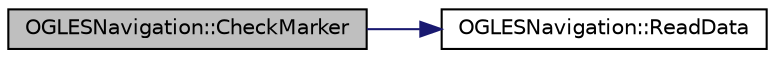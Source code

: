 digraph "OGLESNavigation::CheckMarker"
{
  edge [fontname="Helvetica",fontsize="10",labelfontname="Helvetica",labelfontsize="10"];
  node [fontname="Helvetica",fontsize="10",shape=record];
  rankdir="LR";
  Node1 [label="OGLESNavigation::CheckMarker",height=0.2,width=0.4,color="black", fillcolor="grey75", style="filled", fontcolor="black"];
  Node1 -> Node2 [color="midnightblue",fontsize="10",style="solid"];
  Node2 [label="OGLESNavigation::ReadData",height=0.2,width=0.4,color="black", fillcolor="white", style="filled",URL="$class_o_g_l_e_s_navigation.html#ad6f603a5f510a4c3ae1fa34e89b0570d"];
}
